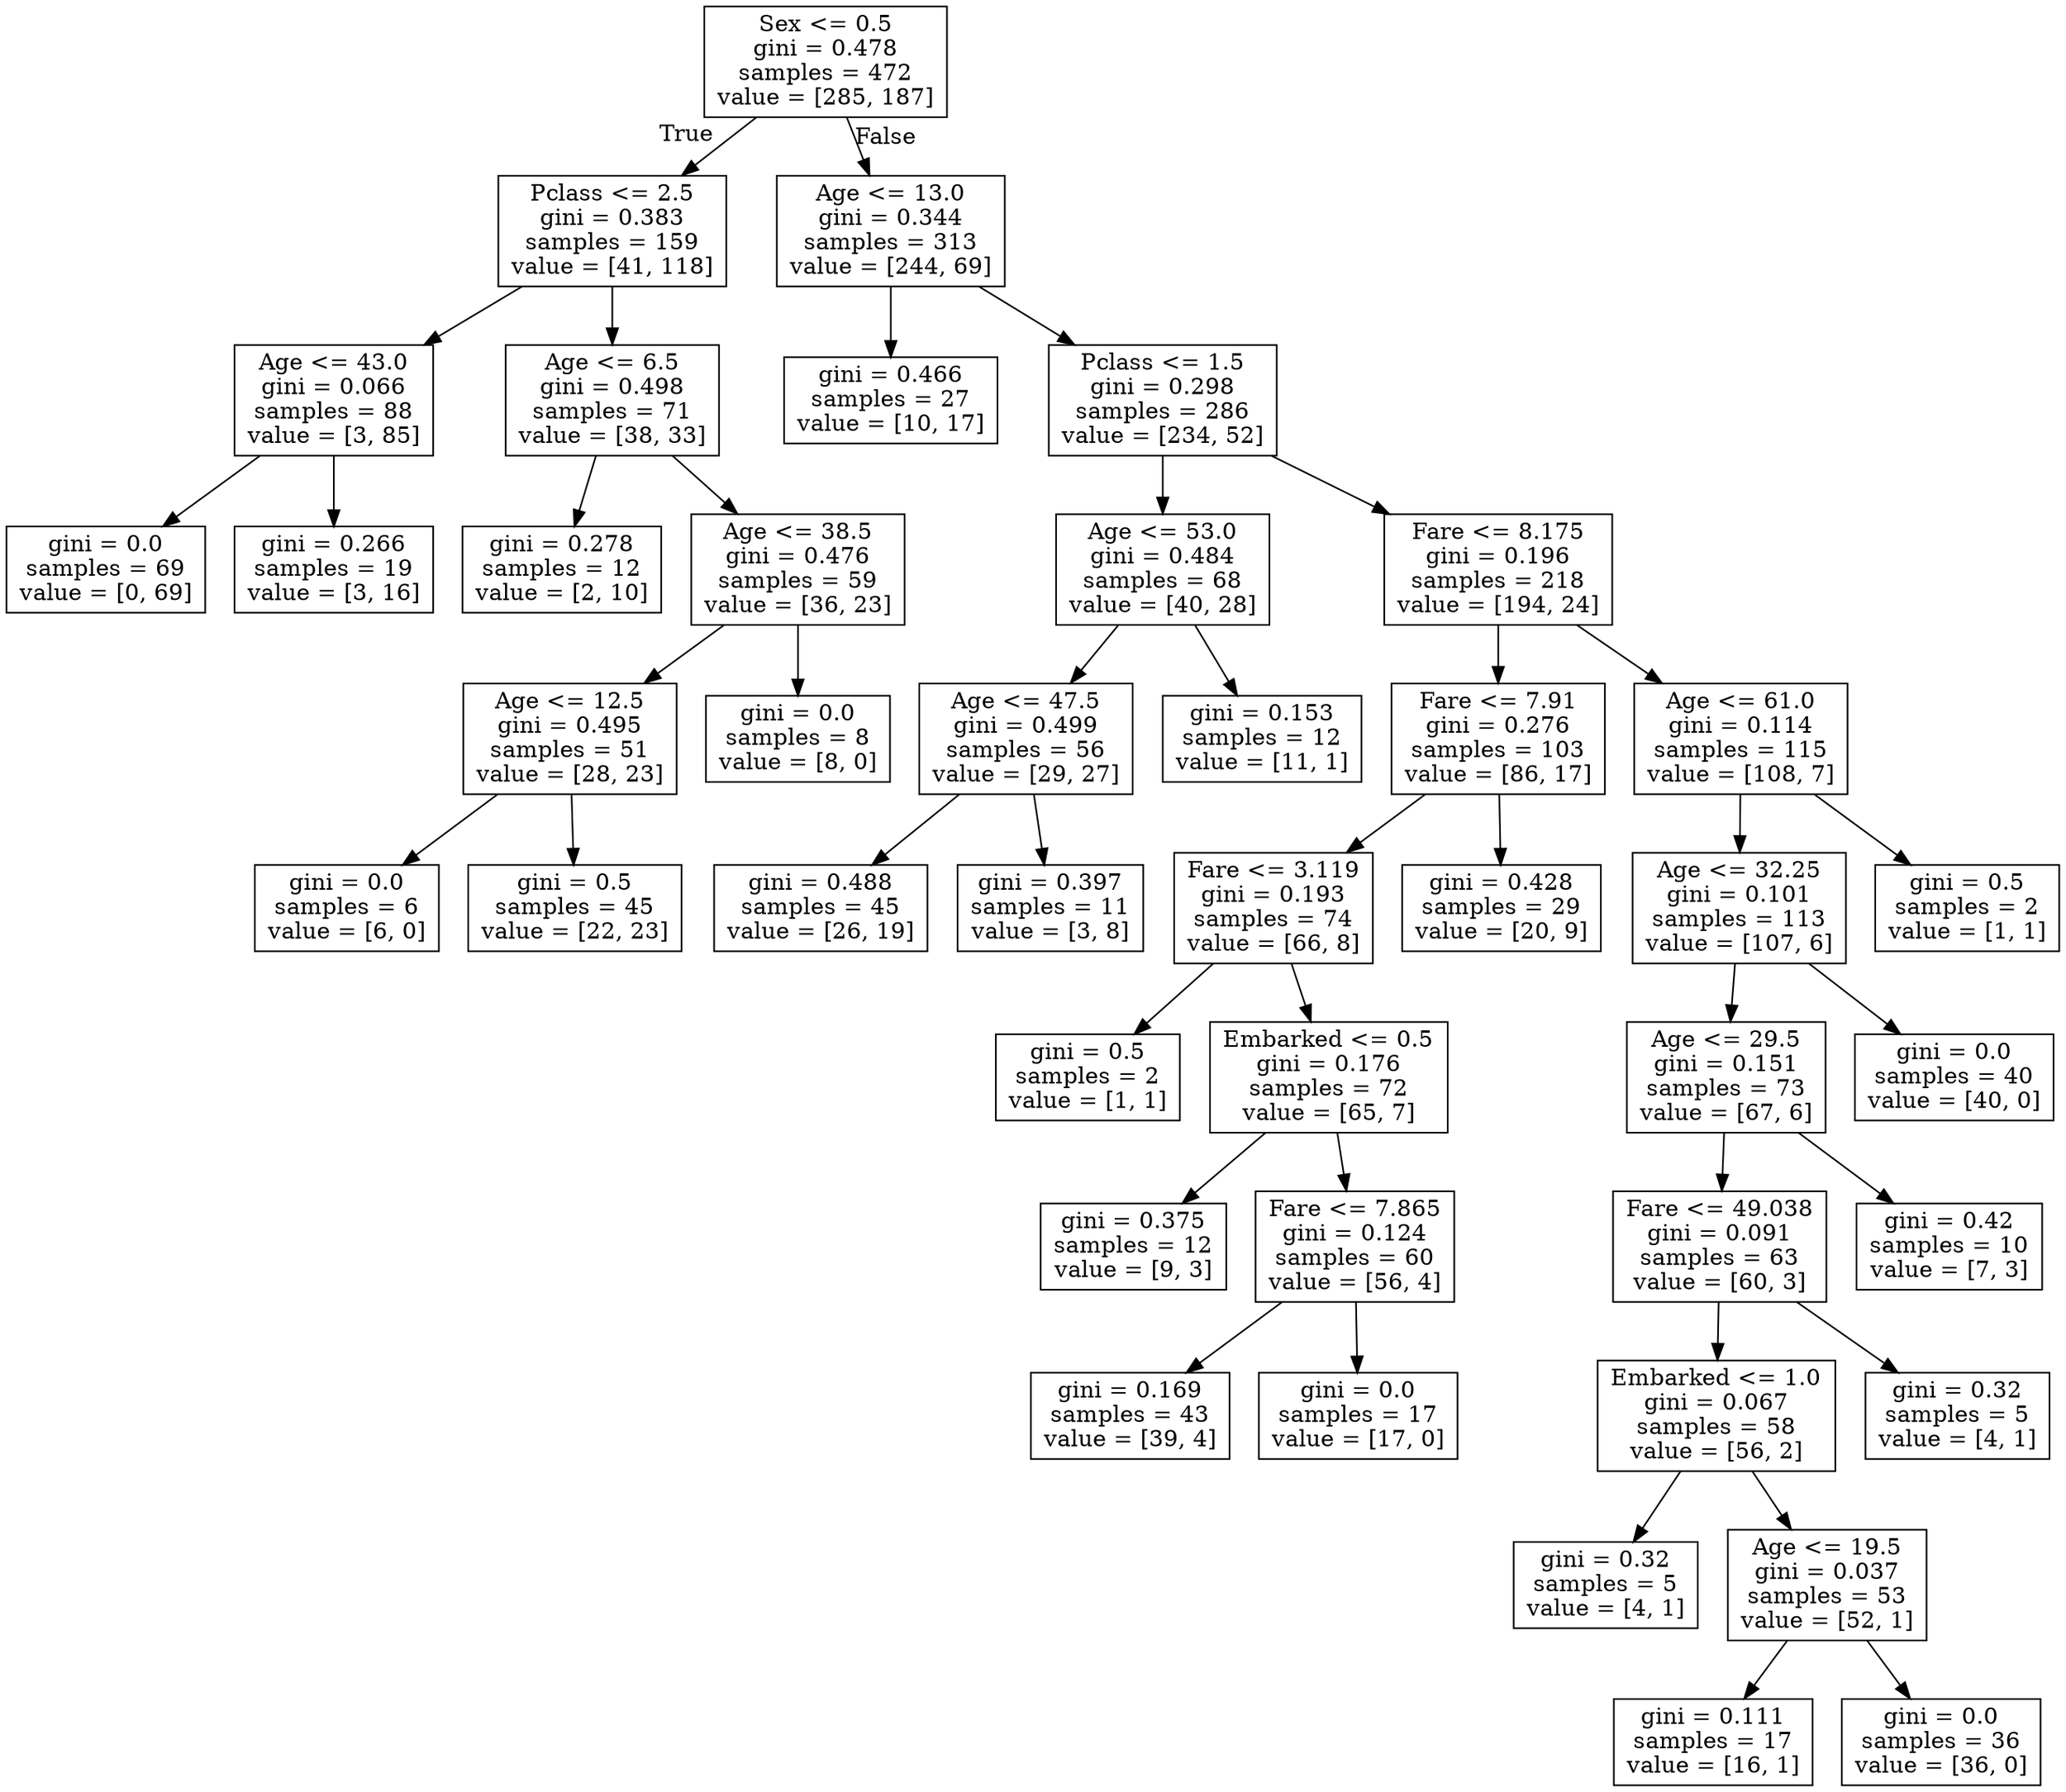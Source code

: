 digraph Tree {
node [shape=box] ;
0 [label="Sex <= 0.5\ngini = 0.478\nsamples = 472\nvalue = [285, 187]"] ;
1 [label="Pclass <= 2.5\ngini = 0.383\nsamples = 159\nvalue = [41, 118]"] ;
0 -> 1 [labeldistance=2.5, labelangle=45, headlabel="True"] ;
2 [label="Age <= 43.0\ngini = 0.066\nsamples = 88\nvalue = [3, 85]"] ;
1 -> 2 ;
3 [label="gini = 0.0\nsamples = 69\nvalue = [0, 69]"] ;
2 -> 3 ;
4 [label="gini = 0.266\nsamples = 19\nvalue = [3, 16]"] ;
2 -> 4 ;
5 [label="Age <= 6.5\ngini = 0.498\nsamples = 71\nvalue = [38, 33]"] ;
1 -> 5 ;
6 [label="gini = 0.278\nsamples = 12\nvalue = [2, 10]"] ;
5 -> 6 ;
7 [label="Age <= 38.5\ngini = 0.476\nsamples = 59\nvalue = [36, 23]"] ;
5 -> 7 ;
8 [label="Age <= 12.5\ngini = 0.495\nsamples = 51\nvalue = [28, 23]"] ;
7 -> 8 ;
9 [label="gini = 0.0\nsamples = 6\nvalue = [6, 0]"] ;
8 -> 9 ;
10 [label="gini = 0.5\nsamples = 45\nvalue = [22, 23]"] ;
8 -> 10 ;
11 [label="gini = 0.0\nsamples = 8\nvalue = [8, 0]"] ;
7 -> 11 ;
12 [label="Age <= 13.0\ngini = 0.344\nsamples = 313\nvalue = [244, 69]"] ;
0 -> 12 [labeldistance=2.5, labelangle=-45, headlabel="False"] ;
13 [label="gini = 0.466\nsamples = 27\nvalue = [10, 17]"] ;
12 -> 13 ;
14 [label="Pclass <= 1.5\ngini = 0.298\nsamples = 286\nvalue = [234, 52]"] ;
12 -> 14 ;
15 [label="Age <= 53.0\ngini = 0.484\nsamples = 68\nvalue = [40, 28]"] ;
14 -> 15 ;
16 [label="Age <= 47.5\ngini = 0.499\nsamples = 56\nvalue = [29, 27]"] ;
15 -> 16 ;
17 [label="gini = 0.488\nsamples = 45\nvalue = [26, 19]"] ;
16 -> 17 ;
18 [label="gini = 0.397\nsamples = 11\nvalue = [3, 8]"] ;
16 -> 18 ;
19 [label="gini = 0.153\nsamples = 12\nvalue = [11, 1]"] ;
15 -> 19 ;
20 [label="Fare <= 8.175\ngini = 0.196\nsamples = 218\nvalue = [194, 24]"] ;
14 -> 20 ;
21 [label="Fare <= 7.91\ngini = 0.276\nsamples = 103\nvalue = [86, 17]"] ;
20 -> 21 ;
22 [label="Fare <= 3.119\ngini = 0.193\nsamples = 74\nvalue = [66, 8]"] ;
21 -> 22 ;
23 [label="gini = 0.5\nsamples = 2\nvalue = [1, 1]"] ;
22 -> 23 ;
24 [label="Embarked <= 0.5\ngini = 0.176\nsamples = 72\nvalue = [65, 7]"] ;
22 -> 24 ;
25 [label="gini = 0.375\nsamples = 12\nvalue = [9, 3]"] ;
24 -> 25 ;
26 [label="Fare <= 7.865\ngini = 0.124\nsamples = 60\nvalue = [56, 4]"] ;
24 -> 26 ;
27 [label="gini = 0.169\nsamples = 43\nvalue = [39, 4]"] ;
26 -> 27 ;
28 [label="gini = 0.0\nsamples = 17\nvalue = [17, 0]"] ;
26 -> 28 ;
29 [label="gini = 0.428\nsamples = 29\nvalue = [20, 9]"] ;
21 -> 29 ;
30 [label="Age <= 61.0\ngini = 0.114\nsamples = 115\nvalue = [108, 7]"] ;
20 -> 30 ;
31 [label="Age <= 32.25\ngini = 0.101\nsamples = 113\nvalue = [107, 6]"] ;
30 -> 31 ;
32 [label="Age <= 29.5\ngini = 0.151\nsamples = 73\nvalue = [67, 6]"] ;
31 -> 32 ;
33 [label="Fare <= 49.038\ngini = 0.091\nsamples = 63\nvalue = [60, 3]"] ;
32 -> 33 ;
34 [label="Embarked <= 1.0\ngini = 0.067\nsamples = 58\nvalue = [56, 2]"] ;
33 -> 34 ;
35 [label="gini = 0.32\nsamples = 5\nvalue = [4, 1]"] ;
34 -> 35 ;
36 [label="Age <= 19.5\ngini = 0.037\nsamples = 53\nvalue = [52, 1]"] ;
34 -> 36 ;
37 [label="gini = 0.111\nsamples = 17\nvalue = [16, 1]"] ;
36 -> 37 ;
38 [label="gini = 0.0\nsamples = 36\nvalue = [36, 0]"] ;
36 -> 38 ;
39 [label="gini = 0.32\nsamples = 5\nvalue = [4, 1]"] ;
33 -> 39 ;
40 [label="gini = 0.42\nsamples = 10\nvalue = [7, 3]"] ;
32 -> 40 ;
41 [label="gini = 0.0\nsamples = 40\nvalue = [40, 0]"] ;
31 -> 41 ;
42 [label="gini = 0.5\nsamples = 2\nvalue = [1, 1]"] ;
30 -> 42 ;
}